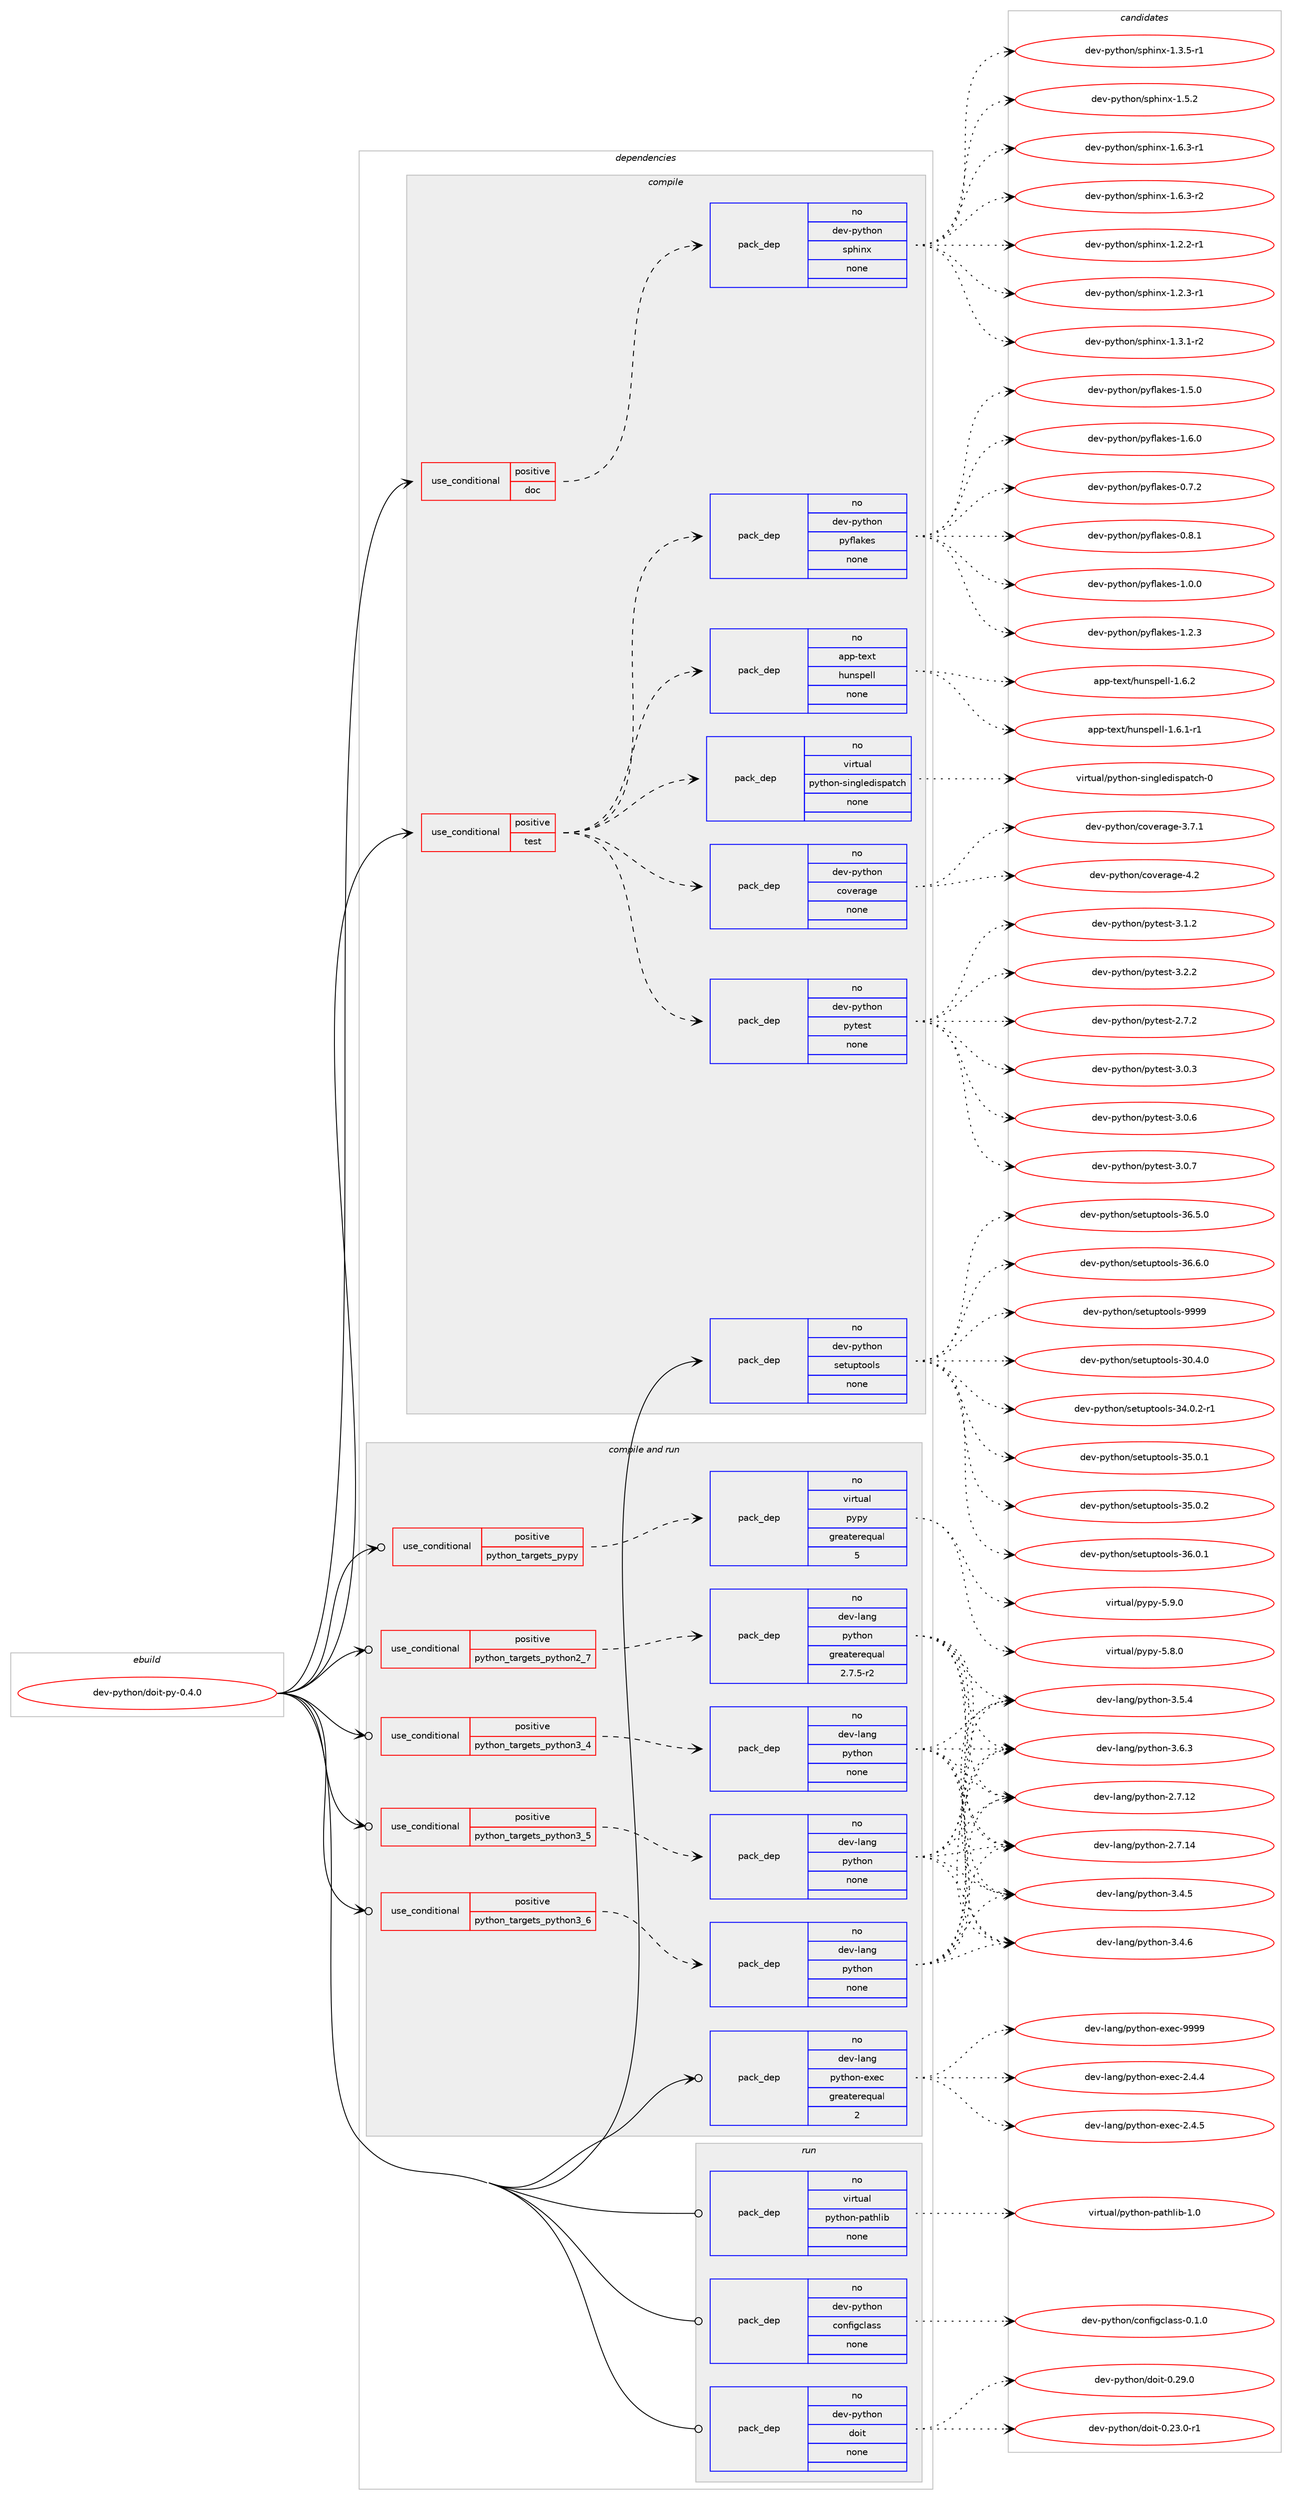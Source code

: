 digraph prolog {

# *************
# Graph options
# *************

newrank=true;
concentrate=true;
compound=true;
graph [rankdir=LR,fontname=Helvetica,fontsize=10,ranksep=1.5];#, ranksep=2.5, nodesep=0.2];
edge  [arrowhead=vee];
node  [fontname=Helvetica,fontsize=10];

# **********
# The ebuild
# **********

subgraph cluster_leftcol {
color=gray;
rank=same;
label=<<i>ebuild</i>>;
id [label="dev-python/doit-py-0.4.0", color=red, width=4, href="../dev-python/doit-py-0.4.0.svg"];
}

# ****************
# The dependencies
# ****************

subgraph cluster_midcol {
color=gray;
label=<<i>dependencies</i>>;
subgraph cluster_compile {
fillcolor="#eeeeee";
style=filled;
label=<<i>compile</i>>;
subgraph cond32192 {
dependency155352 [label=<<TABLE BORDER="0" CELLBORDER="1" CELLSPACING="0" CELLPADDING="4"><TR><TD ROWSPAN="3" CELLPADDING="10">use_conditional</TD></TR><TR><TD>positive</TD></TR><TR><TD>doc</TD></TR></TABLE>>, shape=none, color=red];
subgraph pack119328 {
dependency155353 [label=<<TABLE BORDER="0" CELLBORDER="1" CELLSPACING="0" CELLPADDING="4" WIDTH="220"><TR><TD ROWSPAN="6" CELLPADDING="30">pack_dep</TD></TR><TR><TD WIDTH="110">no</TD></TR><TR><TD>dev-python</TD></TR><TR><TD>sphinx</TD></TR><TR><TD>none</TD></TR><TR><TD></TD></TR></TABLE>>, shape=none, color=blue];
}
dependency155352:e -> dependency155353:w [weight=20,style="dashed",arrowhead="vee"];
}
id:e -> dependency155352:w [weight=20,style="solid",arrowhead="vee"];
subgraph cond32193 {
dependency155354 [label=<<TABLE BORDER="0" CELLBORDER="1" CELLSPACING="0" CELLPADDING="4"><TR><TD ROWSPAN="3" CELLPADDING="10">use_conditional</TD></TR><TR><TD>positive</TD></TR><TR><TD>test</TD></TR></TABLE>>, shape=none, color=red];
subgraph pack119329 {
dependency155355 [label=<<TABLE BORDER="0" CELLBORDER="1" CELLSPACING="0" CELLPADDING="4" WIDTH="220"><TR><TD ROWSPAN="6" CELLPADDING="30">pack_dep</TD></TR><TR><TD WIDTH="110">no</TD></TR><TR><TD>dev-python</TD></TR><TR><TD>pyflakes</TD></TR><TR><TD>none</TD></TR><TR><TD></TD></TR></TABLE>>, shape=none, color=blue];
}
dependency155354:e -> dependency155355:w [weight=20,style="dashed",arrowhead="vee"];
subgraph pack119330 {
dependency155356 [label=<<TABLE BORDER="0" CELLBORDER="1" CELLSPACING="0" CELLPADDING="4" WIDTH="220"><TR><TD ROWSPAN="6" CELLPADDING="30">pack_dep</TD></TR><TR><TD WIDTH="110">no</TD></TR><TR><TD>dev-python</TD></TR><TR><TD>pytest</TD></TR><TR><TD>none</TD></TR><TR><TD></TD></TR></TABLE>>, shape=none, color=blue];
}
dependency155354:e -> dependency155356:w [weight=20,style="dashed",arrowhead="vee"];
subgraph pack119331 {
dependency155357 [label=<<TABLE BORDER="0" CELLBORDER="1" CELLSPACING="0" CELLPADDING="4" WIDTH="220"><TR><TD ROWSPAN="6" CELLPADDING="30">pack_dep</TD></TR><TR><TD WIDTH="110">no</TD></TR><TR><TD>dev-python</TD></TR><TR><TD>coverage</TD></TR><TR><TD>none</TD></TR><TR><TD></TD></TR></TABLE>>, shape=none, color=blue];
}
dependency155354:e -> dependency155357:w [weight=20,style="dashed",arrowhead="vee"];
subgraph pack119332 {
dependency155358 [label=<<TABLE BORDER="0" CELLBORDER="1" CELLSPACING="0" CELLPADDING="4" WIDTH="220"><TR><TD ROWSPAN="6" CELLPADDING="30">pack_dep</TD></TR><TR><TD WIDTH="110">no</TD></TR><TR><TD>virtual</TD></TR><TR><TD>python-singledispatch</TD></TR><TR><TD>none</TD></TR><TR><TD></TD></TR></TABLE>>, shape=none, color=blue];
}
dependency155354:e -> dependency155358:w [weight=20,style="dashed",arrowhead="vee"];
subgraph pack119333 {
dependency155359 [label=<<TABLE BORDER="0" CELLBORDER="1" CELLSPACING="0" CELLPADDING="4" WIDTH="220"><TR><TD ROWSPAN="6" CELLPADDING="30">pack_dep</TD></TR><TR><TD WIDTH="110">no</TD></TR><TR><TD>app-text</TD></TR><TR><TD>hunspell</TD></TR><TR><TD>none</TD></TR><TR><TD></TD></TR></TABLE>>, shape=none, color=blue];
}
dependency155354:e -> dependency155359:w [weight=20,style="dashed",arrowhead="vee"];
}
id:e -> dependency155354:w [weight=20,style="solid",arrowhead="vee"];
subgraph pack119334 {
dependency155360 [label=<<TABLE BORDER="0" CELLBORDER="1" CELLSPACING="0" CELLPADDING="4" WIDTH="220"><TR><TD ROWSPAN="6" CELLPADDING="30">pack_dep</TD></TR><TR><TD WIDTH="110">no</TD></TR><TR><TD>dev-python</TD></TR><TR><TD>setuptools</TD></TR><TR><TD>none</TD></TR><TR><TD></TD></TR></TABLE>>, shape=none, color=blue];
}
id:e -> dependency155360:w [weight=20,style="solid",arrowhead="vee"];
}
subgraph cluster_compileandrun {
fillcolor="#eeeeee";
style=filled;
label=<<i>compile and run</i>>;
subgraph cond32194 {
dependency155361 [label=<<TABLE BORDER="0" CELLBORDER="1" CELLSPACING="0" CELLPADDING="4"><TR><TD ROWSPAN="3" CELLPADDING="10">use_conditional</TD></TR><TR><TD>positive</TD></TR><TR><TD>python_targets_pypy</TD></TR></TABLE>>, shape=none, color=red];
subgraph pack119335 {
dependency155362 [label=<<TABLE BORDER="0" CELLBORDER="1" CELLSPACING="0" CELLPADDING="4" WIDTH="220"><TR><TD ROWSPAN="6" CELLPADDING="30">pack_dep</TD></TR><TR><TD WIDTH="110">no</TD></TR><TR><TD>virtual</TD></TR><TR><TD>pypy</TD></TR><TR><TD>greaterequal</TD></TR><TR><TD>5</TD></TR></TABLE>>, shape=none, color=blue];
}
dependency155361:e -> dependency155362:w [weight=20,style="dashed",arrowhead="vee"];
}
id:e -> dependency155361:w [weight=20,style="solid",arrowhead="odotvee"];
subgraph cond32195 {
dependency155363 [label=<<TABLE BORDER="0" CELLBORDER="1" CELLSPACING="0" CELLPADDING="4"><TR><TD ROWSPAN="3" CELLPADDING="10">use_conditional</TD></TR><TR><TD>positive</TD></TR><TR><TD>python_targets_python2_7</TD></TR></TABLE>>, shape=none, color=red];
subgraph pack119336 {
dependency155364 [label=<<TABLE BORDER="0" CELLBORDER="1" CELLSPACING="0" CELLPADDING="4" WIDTH="220"><TR><TD ROWSPAN="6" CELLPADDING="30">pack_dep</TD></TR><TR><TD WIDTH="110">no</TD></TR><TR><TD>dev-lang</TD></TR><TR><TD>python</TD></TR><TR><TD>greaterequal</TD></TR><TR><TD>2.7.5-r2</TD></TR></TABLE>>, shape=none, color=blue];
}
dependency155363:e -> dependency155364:w [weight=20,style="dashed",arrowhead="vee"];
}
id:e -> dependency155363:w [weight=20,style="solid",arrowhead="odotvee"];
subgraph cond32196 {
dependency155365 [label=<<TABLE BORDER="0" CELLBORDER="1" CELLSPACING="0" CELLPADDING="4"><TR><TD ROWSPAN="3" CELLPADDING="10">use_conditional</TD></TR><TR><TD>positive</TD></TR><TR><TD>python_targets_python3_4</TD></TR></TABLE>>, shape=none, color=red];
subgraph pack119337 {
dependency155366 [label=<<TABLE BORDER="0" CELLBORDER="1" CELLSPACING="0" CELLPADDING="4" WIDTH="220"><TR><TD ROWSPAN="6" CELLPADDING="30">pack_dep</TD></TR><TR><TD WIDTH="110">no</TD></TR><TR><TD>dev-lang</TD></TR><TR><TD>python</TD></TR><TR><TD>none</TD></TR><TR><TD></TD></TR></TABLE>>, shape=none, color=blue];
}
dependency155365:e -> dependency155366:w [weight=20,style="dashed",arrowhead="vee"];
}
id:e -> dependency155365:w [weight=20,style="solid",arrowhead="odotvee"];
subgraph cond32197 {
dependency155367 [label=<<TABLE BORDER="0" CELLBORDER="1" CELLSPACING="0" CELLPADDING="4"><TR><TD ROWSPAN="3" CELLPADDING="10">use_conditional</TD></TR><TR><TD>positive</TD></TR><TR><TD>python_targets_python3_5</TD></TR></TABLE>>, shape=none, color=red];
subgraph pack119338 {
dependency155368 [label=<<TABLE BORDER="0" CELLBORDER="1" CELLSPACING="0" CELLPADDING="4" WIDTH="220"><TR><TD ROWSPAN="6" CELLPADDING="30">pack_dep</TD></TR><TR><TD WIDTH="110">no</TD></TR><TR><TD>dev-lang</TD></TR><TR><TD>python</TD></TR><TR><TD>none</TD></TR><TR><TD></TD></TR></TABLE>>, shape=none, color=blue];
}
dependency155367:e -> dependency155368:w [weight=20,style="dashed",arrowhead="vee"];
}
id:e -> dependency155367:w [weight=20,style="solid",arrowhead="odotvee"];
subgraph cond32198 {
dependency155369 [label=<<TABLE BORDER="0" CELLBORDER="1" CELLSPACING="0" CELLPADDING="4"><TR><TD ROWSPAN="3" CELLPADDING="10">use_conditional</TD></TR><TR><TD>positive</TD></TR><TR><TD>python_targets_python3_6</TD></TR></TABLE>>, shape=none, color=red];
subgraph pack119339 {
dependency155370 [label=<<TABLE BORDER="0" CELLBORDER="1" CELLSPACING="0" CELLPADDING="4" WIDTH="220"><TR><TD ROWSPAN="6" CELLPADDING="30">pack_dep</TD></TR><TR><TD WIDTH="110">no</TD></TR><TR><TD>dev-lang</TD></TR><TR><TD>python</TD></TR><TR><TD>none</TD></TR><TR><TD></TD></TR></TABLE>>, shape=none, color=blue];
}
dependency155369:e -> dependency155370:w [weight=20,style="dashed",arrowhead="vee"];
}
id:e -> dependency155369:w [weight=20,style="solid",arrowhead="odotvee"];
subgraph pack119340 {
dependency155371 [label=<<TABLE BORDER="0" CELLBORDER="1" CELLSPACING="0" CELLPADDING="4" WIDTH="220"><TR><TD ROWSPAN="6" CELLPADDING="30">pack_dep</TD></TR><TR><TD WIDTH="110">no</TD></TR><TR><TD>dev-lang</TD></TR><TR><TD>python-exec</TD></TR><TR><TD>greaterequal</TD></TR><TR><TD>2</TD></TR></TABLE>>, shape=none, color=blue];
}
id:e -> dependency155371:w [weight=20,style="solid",arrowhead="odotvee"];
}
subgraph cluster_run {
fillcolor="#eeeeee";
style=filled;
label=<<i>run</i>>;
subgraph pack119341 {
dependency155372 [label=<<TABLE BORDER="0" CELLBORDER="1" CELLSPACING="0" CELLPADDING="4" WIDTH="220"><TR><TD ROWSPAN="6" CELLPADDING="30">pack_dep</TD></TR><TR><TD WIDTH="110">no</TD></TR><TR><TD>dev-python</TD></TR><TR><TD>configclass</TD></TR><TR><TD>none</TD></TR><TR><TD></TD></TR></TABLE>>, shape=none, color=blue];
}
id:e -> dependency155372:w [weight=20,style="solid",arrowhead="odot"];
subgraph pack119342 {
dependency155373 [label=<<TABLE BORDER="0" CELLBORDER="1" CELLSPACING="0" CELLPADDING="4" WIDTH="220"><TR><TD ROWSPAN="6" CELLPADDING="30">pack_dep</TD></TR><TR><TD WIDTH="110">no</TD></TR><TR><TD>dev-python</TD></TR><TR><TD>doit</TD></TR><TR><TD>none</TD></TR><TR><TD></TD></TR></TABLE>>, shape=none, color=blue];
}
id:e -> dependency155373:w [weight=20,style="solid",arrowhead="odot"];
subgraph pack119343 {
dependency155374 [label=<<TABLE BORDER="0" CELLBORDER="1" CELLSPACING="0" CELLPADDING="4" WIDTH="220"><TR><TD ROWSPAN="6" CELLPADDING="30">pack_dep</TD></TR><TR><TD WIDTH="110">no</TD></TR><TR><TD>virtual</TD></TR><TR><TD>python-pathlib</TD></TR><TR><TD>none</TD></TR><TR><TD></TD></TR></TABLE>>, shape=none, color=blue];
}
id:e -> dependency155374:w [weight=20,style="solid",arrowhead="odot"];
}
}

# **************
# The candidates
# **************

subgraph cluster_choices {
rank=same;
color=gray;
label=<<i>candidates</i>>;

subgraph choice119328 {
color=black;
nodesep=1;
choice10010111845112121116104111110471151121041051101204549465046504511449 [label="dev-python/sphinx-1.2.2-r1", color=red, width=4,href="../dev-python/sphinx-1.2.2-r1.svg"];
choice10010111845112121116104111110471151121041051101204549465046514511449 [label="dev-python/sphinx-1.2.3-r1", color=red, width=4,href="../dev-python/sphinx-1.2.3-r1.svg"];
choice10010111845112121116104111110471151121041051101204549465146494511450 [label="dev-python/sphinx-1.3.1-r2", color=red, width=4,href="../dev-python/sphinx-1.3.1-r2.svg"];
choice10010111845112121116104111110471151121041051101204549465146534511449 [label="dev-python/sphinx-1.3.5-r1", color=red, width=4,href="../dev-python/sphinx-1.3.5-r1.svg"];
choice1001011184511212111610411111047115112104105110120454946534650 [label="dev-python/sphinx-1.5.2", color=red, width=4,href="../dev-python/sphinx-1.5.2.svg"];
choice10010111845112121116104111110471151121041051101204549465446514511449 [label="dev-python/sphinx-1.6.3-r1", color=red, width=4,href="../dev-python/sphinx-1.6.3-r1.svg"];
choice10010111845112121116104111110471151121041051101204549465446514511450 [label="dev-python/sphinx-1.6.3-r2", color=red, width=4,href="../dev-python/sphinx-1.6.3-r2.svg"];
dependency155353:e -> choice10010111845112121116104111110471151121041051101204549465046504511449:w [style=dotted,weight="100"];
dependency155353:e -> choice10010111845112121116104111110471151121041051101204549465046514511449:w [style=dotted,weight="100"];
dependency155353:e -> choice10010111845112121116104111110471151121041051101204549465146494511450:w [style=dotted,weight="100"];
dependency155353:e -> choice10010111845112121116104111110471151121041051101204549465146534511449:w [style=dotted,weight="100"];
dependency155353:e -> choice1001011184511212111610411111047115112104105110120454946534650:w [style=dotted,weight="100"];
dependency155353:e -> choice10010111845112121116104111110471151121041051101204549465446514511449:w [style=dotted,weight="100"];
dependency155353:e -> choice10010111845112121116104111110471151121041051101204549465446514511450:w [style=dotted,weight="100"];
}
subgraph choice119329 {
color=black;
nodesep=1;
choice100101118451121211161041111104711212110210897107101115454846554650 [label="dev-python/pyflakes-0.7.2", color=red, width=4,href="../dev-python/pyflakes-0.7.2.svg"];
choice100101118451121211161041111104711212110210897107101115454846564649 [label="dev-python/pyflakes-0.8.1", color=red, width=4,href="../dev-python/pyflakes-0.8.1.svg"];
choice100101118451121211161041111104711212110210897107101115454946484648 [label="dev-python/pyflakes-1.0.0", color=red, width=4,href="../dev-python/pyflakes-1.0.0.svg"];
choice100101118451121211161041111104711212110210897107101115454946504651 [label="dev-python/pyflakes-1.2.3", color=red, width=4,href="../dev-python/pyflakes-1.2.3.svg"];
choice100101118451121211161041111104711212110210897107101115454946534648 [label="dev-python/pyflakes-1.5.0", color=red, width=4,href="../dev-python/pyflakes-1.5.0.svg"];
choice100101118451121211161041111104711212110210897107101115454946544648 [label="dev-python/pyflakes-1.6.0", color=red, width=4,href="../dev-python/pyflakes-1.6.0.svg"];
dependency155355:e -> choice100101118451121211161041111104711212110210897107101115454846554650:w [style=dotted,weight="100"];
dependency155355:e -> choice100101118451121211161041111104711212110210897107101115454846564649:w [style=dotted,weight="100"];
dependency155355:e -> choice100101118451121211161041111104711212110210897107101115454946484648:w [style=dotted,weight="100"];
dependency155355:e -> choice100101118451121211161041111104711212110210897107101115454946504651:w [style=dotted,weight="100"];
dependency155355:e -> choice100101118451121211161041111104711212110210897107101115454946534648:w [style=dotted,weight="100"];
dependency155355:e -> choice100101118451121211161041111104711212110210897107101115454946544648:w [style=dotted,weight="100"];
}
subgraph choice119330 {
color=black;
nodesep=1;
choice1001011184511212111610411111047112121116101115116455046554650 [label="dev-python/pytest-2.7.2", color=red, width=4,href="../dev-python/pytest-2.7.2.svg"];
choice1001011184511212111610411111047112121116101115116455146484651 [label="dev-python/pytest-3.0.3", color=red, width=4,href="../dev-python/pytest-3.0.3.svg"];
choice1001011184511212111610411111047112121116101115116455146484654 [label="dev-python/pytest-3.0.6", color=red, width=4,href="../dev-python/pytest-3.0.6.svg"];
choice1001011184511212111610411111047112121116101115116455146484655 [label="dev-python/pytest-3.0.7", color=red, width=4,href="../dev-python/pytest-3.0.7.svg"];
choice1001011184511212111610411111047112121116101115116455146494650 [label="dev-python/pytest-3.1.2", color=red, width=4,href="../dev-python/pytest-3.1.2.svg"];
choice1001011184511212111610411111047112121116101115116455146504650 [label="dev-python/pytest-3.2.2", color=red, width=4,href="../dev-python/pytest-3.2.2.svg"];
dependency155356:e -> choice1001011184511212111610411111047112121116101115116455046554650:w [style=dotted,weight="100"];
dependency155356:e -> choice1001011184511212111610411111047112121116101115116455146484651:w [style=dotted,weight="100"];
dependency155356:e -> choice1001011184511212111610411111047112121116101115116455146484654:w [style=dotted,weight="100"];
dependency155356:e -> choice1001011184511212111610411111047112121116101115116455146484655:w [style=dotted,weight="100"];
dependency155356:e -> choice1001011184511212111610411111047112121116101115116455146494650:w [style=dotted,weight="100"];
dependency155356:e -> choice1001011184511212111610411111047112121116101115116455146504650:w [style=dotted,weight="100"];
}
subgraph choice119331 {
color=black;
nodesep=1;
choice10010111845112121116104111110479911111810111497103101455146554649 [label="dev-python/coverage-3.7.1", color=red, width=4,href="../dev-python/coverage-3.7.1.svg"];
choice1001011184511212111610411111047991111181011149710310145524650 [label="dev-python/coverage-4.2", color=red, width=4,href="../dev-python/coverage-4.2.svg"];
dependency155357:e -> choice10010111845112121116104111110479911111810111497103101455146554649:w [style=dotted,weight="100"];
dependency155357:e -> choice1001011184511212111610411111047991111181011149710310145524650:w [style=dotted,weight="100"];
}
subgraph choice119332 {
color=black;
nodesep=1;
choice11810511411611797108471121211161041111104511510511010310810110010511511297116991044548 [label="virtual/python-singledispatch-0", color=red, width=4,href="../virtual/python-singledispatch-0.svg"];
dependency155358:e -> choice11810511411611797108471121211161041111104511510511010310810110010511511297116991044548:w [style=dotted,weight="100"];
}
subgraph choice119333 {
color=black;
nodesep=1;
choice9711211245116101120116471041171101151121011081084549465446494511449 [label="app-text/hunspell-1.6.1-r1", color=red, width=4,href="../app-text/hunspell-1.6.1-r1.svg"];
choice971121124511610112011647104117110115112101108108454946544650 [label="app-text/hunspell-1.6.2", color=red, width=4,href="../app-text/hunspell-1.6.2.svg"];
dependency155359:e -> choice9711211245116101120116471041171101151121011081084549465446494511449:w [style=dotted,weight="100"];
dependency155359:e -> choice971121124511610112011647104117110115112101108108454946544650:w [style=dotted,weight="100"];
}
subgraph choice119334 {
color=black;
nodesep=1;
choice100101118451121211161041111104711510111611711211611111110811545514846524648 [label="dev-python/setuptools-30.4.0", color=red, width=4,href="../dev-python/setuptools-30.4.0.svg"];
choice1001011184511212111610411111047115101116117112116111111108115455152464846504511449 [label="dev-python/setuptools-34.0.2-r1", color=red, width=4,href="../dev-python/setuptools-34.0.2-r1.svg"];
choice100101118451121211161041111104711510111611711211611111110811545515346484649 [label="dev-python/setuptools-35.0.1", color=red, width=4,href="../dev-python/setuptools-35.0.1.svg"];
choice100101118451121211161041111104711510111611711211611111110811545515346484650 [label="dev-python/setuptools-35.0.2", color=red, width=4,href="../dev-python/setuptools-35.0.2.svg"];
choice100101118451121211161041111104711510111611711211611111110811545515446484649 [label="dev-python/setuptools-36.0.1", color=red, width=4,href="../dev-python/setuptools-36.0.1.svg"];
choice100101118451121211161041111104711510111611711211611111110811545515446534648 [label="dev-python/setuptools-36.5.0", color=red, width=4,href="../dev-python/setuptools-36.5.0.svg"];
choice100101118451121211161041111104711510111611711211611111110811545515446544648 [label="dev-python/setuptools-36.6.0", color=red, width=4,href="../dev-python/setuptools-36.6.0.svg"];
choice10010111845112121116104111110471151011161171121161111111081154557575757 [label="dev-python/setuptools-9999", color=red, width=4,href="../dev-python/setuptools-9999.svg"];
dependency155360:e -> choice100101118451121211161041111104711510111611711211611111110811545514846524648:w [style=dotted,weight="100"];
dependency155360:e -> choice1001011184511212111610411111047115101116117112116111111108115455152464846504511449:w [style=dotted,weight="100"];
dependency155360:e -> choice100101118451121211161041111104711510111611711211611111110811545515346484649:w [style=dotted,weight="100"];
dependency155360:e -> choice100101118451121211161041111104711510111611711211611111110811545515346484650:w [style=dotted,weight="100"];
dependency155360:e -> choice100101118451121211161041111104711510111611711211611111110811545515446484649:w [style=dotted,weight="100"];
dependency155360:e -> choice100101118451121211161041111104711510111611711211611111110811545515446534648:w [style=dotted,weight="100"];
dependency155360:e -> choice100101118451121211161041111104711510111611711211611111110811545515446544648:w [style=dotted,weight="100"];
dependency155360:e -> choice10010111845112121116104111110471151011161171121161111111081154557575757:w [style=dotted,weight="100"];
}
subgraph choice119335 {
color=black;
nodesep=1;
choice1181051141161179710847112121112121455346564648 [label="virtual/pypy-5.8.0", color=red, width=4,href="../virtual/pypy-5.8.0.svg"];
choice1181051141161179710847112121112121455346574648 [label="virtual/pypy-5.9.0", color=red, width=4,href="../virtual/pypy-5.9.0.svg"];
dependency155362:e -> choice1181051141161179710847112121112121455346564648:w [style=dotted,weight="100"];
dependency155362:e -> choice1181051141161179710847112121112121455346574648:w [style=dotted,weight="100"];
}
subgraph choice119336 {
color=black;
nodesep=1;
choice10010111845108971101034711212111610411111045504655464950 [label="dev-lang/python-2.7.12", color=red, width=4,href="../dev-lang/python-2.7.12.svg"];
choice10010111845108971101034711212111610411111045504655464952 [label="dev-lang/python-2.7.14", color=red, width=4,href="../dev-lang/python-2.7.14.svg"];
choice100101118451089711010347112121116104111110455146524653 [label="dev-lang/python-3.4.5", color=red, width=4,href="../dev-lang/python-3.4.5.svg"];
choice100101118451089711010347112121116104111110455146524654 [label="dev-lang/python-3.4.6", color=red, width=4,href="../dev-lang/python-3.4.6.svg"];
choice100101118451089711010347112121116104111110455146534652 [label="dev-lang/python-3.5.4", color=red, width=4,href="../dev-lang/python-3.5.4.svg"];
choice100101118451089711010347112121116104111110455146544651 [label="dev-lang/python-3.6.3", color=red, width=4,href="../dev-lang/python-3.6.3.svg"];
dependency155364:e -> choice10010111845108971101034711212111610411111045504655464950:w [style=dotted,weight="100"];
dependency155364:e -> choice10010111845108971101034711212111610411111045504655464952:w [style=dotted,weight="100"];
dependency155364:e -> choice100101118451089711010347112121116104111110455146524653:w [style=dotted,weight="100"];
dependency155364:e -> choice100101118451089711010347112121116104111110455146524654:w [style=dotted,weight="100"];
dependency155364:e -> choice100101118451089711010347112121116104111110455146534652:w [style=dotted,weight="100"];
dependency155364:e -> choice100101118451089711010347112121116104111110455146544651:w [style=dotted,weight="100"];
}
subgraph choice119337 {
color=black;
nodesep=1;
choice10010111845108971101034711212111610411111045504655464950 [label="dev-lang/python-2.7.12", color=red, width=4,href="../dev-lang/python-2.7.12.svg"];
choice10010111845108971101034711212111610411111045504655464952 [label="dev-lang/python-2.7.14", color=red, width=4,href="../dev-lang/python-2.7.14.svg"];
choice100101118451089711010347112121116104111110455146524653 [label="dev-lang/python-3.4.5", color=red, width=4,href="../dev-lang/python-3.4.5.svg"];
choice100101118451089711010347112121116104111110455146524654 [label="dev-lang/python-3.4.6", color=red, width=4,href="../dev-lang/python-3.4.6.svg"];
choice100101118451089711010347112121116104111110455146534652 [label="dev-lang/python-3.5.4", color=red, width=4,href="../dev-lang/python-3.5.4.svg"];
choice100101118451089711010347112121116104111110455146544651 [label="dev-lang/python-3.6.3", color=red, width=4,href="../dev-lang/python-3.6.3.svg"];
dependency155366:e -> choice10010111845108971101034711212111610411111045504655464950:w [style=dotted,weight="100"];
dependency155366:e -> choice10010111845108971101034711212111610411111045504655464952:w [style=dotted,weight="100"];
dependency155366:e -> choice100101118451089711010347112121116104111110455146524653:w [style=dotted,weight="100"];
dependency155366:e -> choice100101118451089711010347112121116104111110455146524654:w [style=dotted,weight="100"];
dependency155366:e -> choice100101118451089711010347112121116104111110455146534652:w [style=dotted,weight="100"];
dependency155366:e -> choice100101118451089711010347112121116104111110455146544651:w [style=dotted,weight="100"];
}
subgraph choice119338 {
color=black;
nodesep=1;
choice10010111845108971101034711212111610411111045504655464950 [label="dev-lang/python-2.7.12", color=red, width=4,href="../dev-lang/python-2.7.12.svg"];
choice10010111845108971101034711212111610411111045504655464952 [label="dev-lang/python-2.7.14", color=red, width=4,href="../dev-lang/python-2.7.14.svg"];
choice100101118451089711010347112121116104111110455146524653 [label="dev-lang/python-3.4.5", color=red, width=4,href="../dev-lang/python-3.4.5.svg"];
choice100101118451089711010347112121116104111110455146524654 [label="dev-lang/python-3.4.6", color=red, width=4,href="../dev-lang/python-3.4.6.svg"];
choice100101118451089711010347112121116104111110455146534652 [label="dev-lang/python-3.5.4", color=red, width=4,href="../dev-lang/python-3.5.4.svg"];
choice100101118451089711010347112121116104111110455146544651 [label="dev-lang/python-3.6.3", color=red, width=4,href="../dev-lang/python-3.6.3.svg"];
dependency155368:e -> choice10010111845108971101034711212111610411111045504655464950:w [style=dotted,weight="100"];
dependency155368:e -> choice10010111845108971101034711212111610411111045504655464952:w [style=dotted,weight="100"];
dependency155368:e -> choice100101118451089711010347112121116104111110455146524653:w [style=dotted,weight="100"];
dependency155368:e -> choice100101118451089711010347112121116104111110455146524654:w [style=dotted,weight="100"];
dependency155368:e -> choice100101118451089711010347112121116104111110455146534652:w [style=dotted,weight="100"];
dependency155368:e -> choice100101118451089711010347112121116104111110455146544651:w [style=dotted,weight="100"];
}
subgraph choice119339 {
color=black;
nodesep=1;
choice10010111845108971101034711212111610411111045504655464950 [label="dev-lang/python-2.7.12", color=red, width=4,href="../dev-lang/python-2.7.12.svg"];
choice10010111845108971101034711212111610411111045504655464952 [label="dev-lang/python-2.7.14", color=red, width=4,href="../dev-lang/python-2.7.14.svg"];
choice100101118451089711010347112121116104111110455146524653 [label="dev-lang/python-3.4.5", color=red, width=4,href="../dev-lang/python-3.4.5.svg"];
choice100101118451089711010347112121116104111110455146524654 [label="dev-lang/python-3.4.6", color=red, width=4,href="../dev-lang/python-3.4.6.svg"];
choice100101118451089711010347112121116104111110455146534652 [label="dev-lang/python-3.5.4", color=red, width=4,href="../dev-lang/python-3.5.4.svg"];
choice100101118451089711010347112121116104111110455146544651 [label="dev-lang/python-3.6.3", color=red, width=4,href="../dev-lang/python-3.6.3.svg"];
dependency155370:e -> choice10010111845108971101034711212111610411111045504655464950:w [style=dotted,weight="100"];
dependency155370:e -> choice10010111845108971101034711212111610411111045504655464952:w [style=dotted,weight="100"];
dependency155370:e -> choice100101118451089711010347112121116104111110455146524653:w [style=dotted,weight="100"];
dependency155370:e -> choice100101118451089711010347112121116104111110455146524654:w [style=dotted,weight="100"];
dependency155370:e -> choice100101118451089711010347112121116104111110455146534652:w [style=dotted,weight="100"];
dependency155370:e -> choice100101118451089711010347112121116104111110455146544651:w [style=dotted,weight="100"];
}
subgraph choice119340 {
color=black;
nodesep=1;
choice1001011184510897110103471121211161041111104510112010199455046524652 [label="dev-lang/python-exec-2.4.4", color=red, width=4,href="../dev-lang/python-exec-2.4.4.svg"];
choice1001011184510897110103471121211161041111104510112010199455046524653 [label="dev-lang/python-exec-2.4.5", color=red, width=4,href="../dev-lang/python-exec-2.4.5.svg"];
choice10010111845108971101034711212111610411111045101120101994557575757 [label="dev-lang/python-exec-9999", color=red, width=4,href="../dev-lang/python-exec-9999.svg"];
dependency155371:e -> choice1001011184510897110103471121211161041111104510112010199455046524652:w [style=dotted,weight="100"];
dependency155371:e -> choice1001011184510897110103471121211161041111104510112010199455046524653:w [style=dotted,weight="100"];
dependency155371:e -> choice10010111845108971101034711212111610411111045101120101994557575757:w [style=dotted,weight="100"];
}
subgraph choice119341 {
color=black;
nodesep=1;
choice1001011184511212111610411111047991111101021051039910897115115454846494648 [label="dev-python/configclass-0.1.0", color=red, width=4,href="../dev-python/configclass-0.1.0.svg"];
dependency155372:e -> choice1001011184511212111610411111047991111101021051039910897115115454846494648:w [style=dotted,weight="100"];
}
subgraph choice119342 {
color=black;
nodesep=1;
choice1001011184511212111610411111047100111105116454846505146484511449 [label="dev-python/doit-0.23.0-r1", color=red, width=4,href="../dev-python/doit-0.23.0-r1.svg"];
choice100101118451121211161041111104710011110511645484650574648 [label="dev-python/doit-0.29.0", color=red, width=4,href="../dev-python/doit-0.29.0.svg"];
dependency155373:e -> choice1001011184511212111610411111047100111105116454846505146484511449:w [style=dotted,weight="100"];
dependency155373:e -> choice100101118451121211161041111104710011110511645484650574648:w [style=dotted,weight="100"];
}
subgraph choice119343 {
color=black;
nodesep=1;
choice118105114116117971084711212111610411111045112971161041081059845494648 [label="virtual/python-pathlib-1.0", color=red, width=4,href="../virtual/python-pathlib-1.0.svg"];
dependency155374:e -> choice118105114116117971084711212111610411111045112971161041081059845494648:w [style=dotted,weight="100"];
}
}

}
